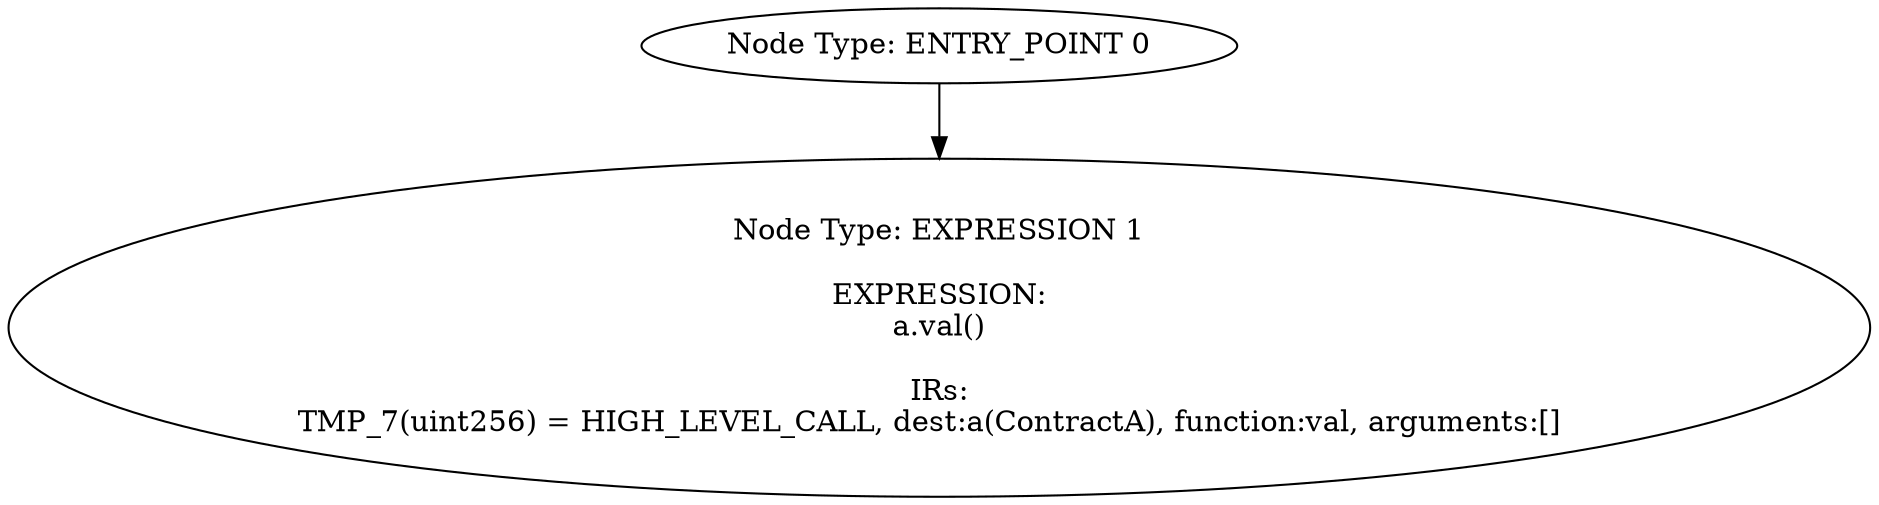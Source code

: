 digraph{
0[label="Node Type: ENTRY_POINT 0
"];
0->1;
1[label="Node Type: EXPRESSION 1

EXPRESSION:
a.val()

IRs:
TMP_7(uint256) = HIGH_LEVEL_CALL, dest:a(ContractA), function:val, arguments:[]  "];
}
